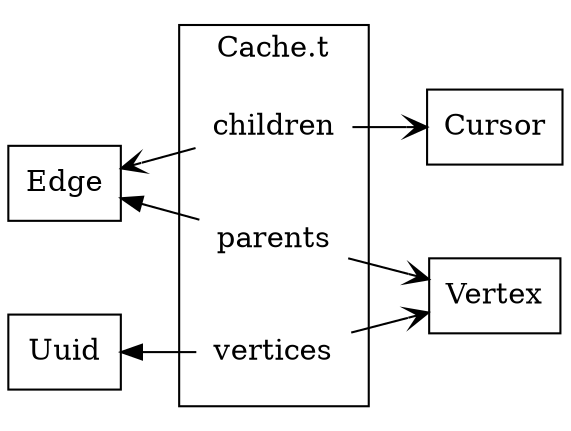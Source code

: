 digraph G {
  rankdir=LR
  compound=true
  splines=true
  concentrate=true

  node [shape=box]

  Verte [label="Vertex"]
  Edg [label="Edge"]
  Uuid

  edge [arrowhead="vee"]

  subgraph cluster_cache {
    label="Cache.t"

    node [shape=none]

    vertices; parents; children
  }

  Uuid -> vertices [dir=back]
  Edg -> parents [dir=back]
  vertices -> Verte
  parents -> Verte
  children -> {Edg; Cursor}
}
